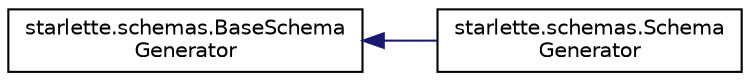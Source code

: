 digraph "Graphical Class Hierarchy"
{
 // LATEX_PDF_SIZE
  edge [fontname="Helvetica",fontsize="10",labelfontname="Helvetica",labelfontsize="10"];
  node [fontname="Helvetica",fontsize="10",shape=record];
  rankdir="LR";
  Node0 [label="starlette.schemas.BaseSchema\lGenerator",height=0.2,width=0.4,color="black", fillcolor="white", style="filled",URL="$classstarlette_1_1schemas_1_1BaseSchemaGenerator.html",tooltip=" "];
  Node0 -> Node1 [dir="back",color="midnightblue",fontsize="10",style="solid",fontname="Helvetica"];
  Node1 [label="starlette.schemas.Schema\lGenerator",height=0.2,width=0.4,color="black", fillcolor="white", style="filled",URL="$classstarlette_1_1schemas_1_1SchemaGenerator.html",tooltip=" "];
}
